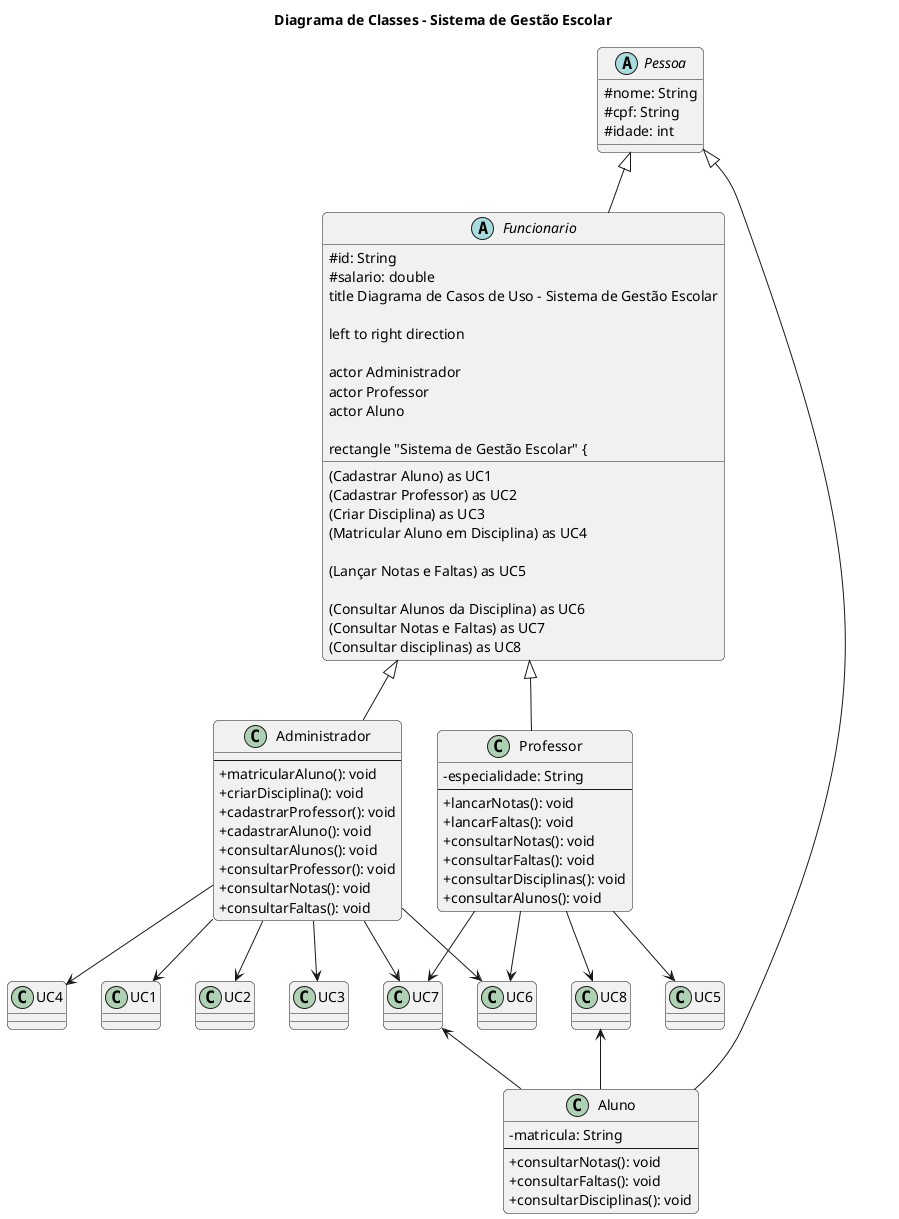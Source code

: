 @startuml
' Título do Diagrama
title Diagrama de Classes - Sistema de Gestão Escolar

' Configurações de aparência
skinparam classAttributeIconSize 0
skinparam roundcorner 10

' --- Classes Abstratas ---
abstract class Pessoa {
  # nome: String
  # cpf: String
  # idade: int
}

abstract class Funcionario {
  # id: String
  # salario: double
title Diagrama de Casos de Uso - Sistema de Gestão Escolar

' Layout da esquerda para a direita
left to right direction

' Definição dos Atores
actor Administrador
actor Professor
actor Aluno

' Delimitação do Sistema com um retângulo
rectangle "Sistema de Gestão Escolar" {
  ' Casos de Uso do Administrador
  (Cadastrar Aluno) as UC1
  (Cadastrar Professor) as UC2
  (Criar Disciplina) as UC3
  (Matricular Aluno em Disciplina) as UC4

  ' Caso de Uso do Professor
  (Lançar Notas e Faltas) as UC5

  ' Caso de Uso Compartilhado
  (Consultar Alunos da Disciplina) as UC6
  (Consultar Notas e Faltas) as UC7
  (Consultar disciplinas) as UC8
}

' --- Classes Concretas ---
class Aluno {
  - matricula: String
  --
  + consultarNotas(): void
  + consultarFaltas(): void
  + consultarDisciplinas(): void
}

class Professor {
  - especialidade: String
  --
  + lancarNotas(): void
  + lancarFaltas(): void
  + consultarNotas(): void
  + consultarFaltas(): void
  + consultarDisciplinas(): void
  + consultarAlunos(): void
}
' Relacionamentos do Administrador com os Casos de Uso
Administrador --> UC1
Administrador --> UC2
Administrador --> UC3
Administrador --> UC4

class Administrador {
  --
  + matricularAluno(): void
  + criarDisciplina(): void
  + cadastrarProfessor(): void
  + cadastrarAluno(): void
  + consultarAlunos(): void
  + consultarProfessor(): void
  + consultarNotas(): void
  + consultarFaltas(): void
}
' Relacionamento do Professor com os Casos de Uso
Professor --> UC5

' --- Relações de Herança ---
Pessoa <|-- Aluno
Pessoa <|-- Funcionario
' Ambos os atores podem realizar a consulta
Administrador --> UC6
Professor --> UC6

Funcionario <|-- Professor
Funcionario <|-- Administrador
' Todos os atores podem realizar a consulta
Administrador --> UC7
Professor --> UC7
UC7 <-- Aluno

' Ambos os atores podem realizar a consulta
Professor --> UC8
UC8 <-- Aluno
@enduml
